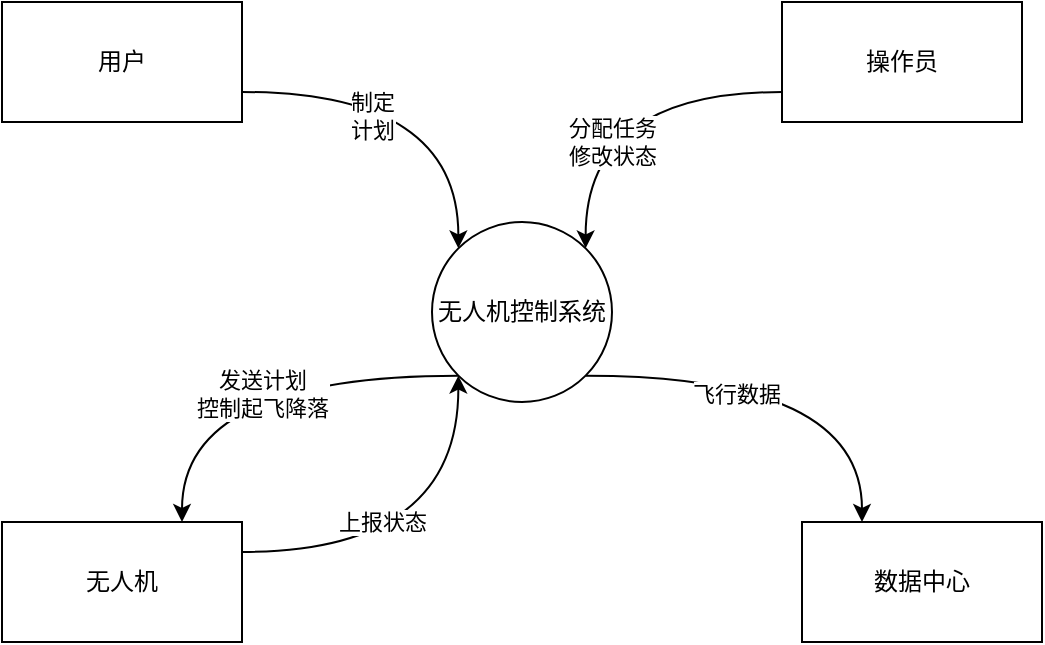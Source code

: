 <mxfile version="21.2.9" type="github">
  <diagram id="R2lEEEUBdFMjLlhIrx00" name="Page-1">
    <mxGraphModel dx="1505" dy="829" grid="1" gridSize="10" guides="1" tooltips="1" connect="1" arrows="1" fold="1" page="1" pageScale="1" pageWidth="850" pageHeight="1100" math="0" shadow="0" extFonts="Permanent Marker^https://fonts.googleapis.com/css?family=Permanent+Marker">
      <root>
        <mxCell id="0" />
        <mxCell id="1" parent="0" />
        <mxCell id="xvkgQrIf-qjmkDvSw3I_-27" style="edgeStyle=orthogonalEdgeStyle;curved=1;rounded=0;orthogonalLoop=1;jettySize=auto;html=1;exitX=1;exitY=0.75;exitDx=0;exitDy=0;entryX=0;entryY=0;entryDx=0;entryDy=0;" edge="1" parent="1" source="xvkgQrIf-qjmkDvSw3I_-1" target="xvkgQrIf-qjmkDvSw3I_-6">
          <mxGeometry relative="1" as="geometry" />
        </mxCell>
        <mxCell id="xvkgQrIf-qjmkDvSw3I_-37" value="制定&lt;br&gt;计划" style="edgeLabel;html=1;align=center;verticalAlign=middle;resizable=0;points=[];" vertex="1" connectable="0" parent="xvkgQrIf-qjmkDvSw3I_-27">
          <mxGeometry x="-0.302" y="-12" relative="1" as="geometry">
            <mxPoint as="offset" />
          </mxGeometry>
        </mxCell>
        <mxCell id="xvkgQrIf-qjmkDvSw3I_-1" value="用户" style="rounded=0;whiteSpace=wrap;html=1;" vertex="1" parent="1">
          <mxGeometry x="120" y="280" width="120" height="60" as="geometry" />
        </mxCell>
        <mxCell id="xvkgQrIf-qjmkDvSw3I_-32" style="edgeStyle=orthogonalEdgeStyle;curved=1;rounded=0;orthogonalLoop=1;jettySize=auto;html=1;exitX=1;exitY=0.25;exitDx=0;exitDy=0;entryX=0;entryY=1;entryDx=0;entryDy=0;" edge="1" parent="1" source="xvkgQrIf-qjmkDvSw3I_-3" target="xvkgQrIf-qjmkDvSw3I_-6">
          <mxGeometry relative="1" as="geometry" />
        </mxCell>
        <mxCell id="xvkgQrIf-qjmkDvSw3I_-38" value="上报状态" style="edgeLabel;html=1;align=center;verticalAlign=middle;resizable=0;points=[];" vertex="1" connectable="0" parent="xvkgQrIf-qjmkDvSw3I_-32">
          <mxGeometry x="-0.287" y="15" relative="1" as="geometry">
            <mxPoint as="offset" />
          </mxGeometry>
        </mxCell>
        <mxCell id="xvkgQrIf-qjmkDvSw3I_-3" value="无人机" style="rounded=0;whiteSpace=wrap;html=1;" vertex="1" parent="1">
          <mxGeometry x="120" y="540" width="120" height="60" as="geometry" />
        </mxCell>
        <mxCell id="xvkgQrIf-qjmkDvSw3I_-4" value="数据中心" style="rounded=0;whiteSpace=wrap;html=1;" vertex="1" parent="1">
          <mxGeometry x="520" y="540" width="120" height="60" as="geometry" />
        </mxCell>
        <mxCell id="xvkgQrIf-qjmkDvSw3I_-30" style="edgeStyle=orthogonalEdgeStyle;curved=1;rounded=0;orthogonalLoop=1;jettySize=auto;html=1;exitX=0;exitY=0.75;exitDx=0;exitDy=0;entryX=1;entryY=0;entryDx=0;entryDy=0;" edge="1" parent="1" source="xvkgQrIf-qjmkDvSw3I_-5" target="xvkgQrIf-qjmkDvSw3I_-6">
          <mxGeometry relative="1" as="geometry" />
        </mxCell>
        <mxCell id="xvkgQrIf-qjmkDvSw3I_-39" value="分配任务&lt;br&gt;修改状态" style="edgeLabel;html=1;align=center;verticalAlign=middle;resizable=0;points=[];" vertex="1" connectable="0" parent="xvkgQrIf-qjmkDvSw3I_-30">
          <mxGeometry x="-0.184" y="12" relative="1" as="geometry">
            <mxPoint x="-13" y="13" as="offset" />
          </mxGeometry>
        </mxCell>
        <mxCell id="xvkgQrIf-qjmkDvSw3I_-5" value="操作员" style="rounded=0;whiteSpace=wrap;html=1;" vertex="1" parent="1">
          <mxGeometry x="510" y="280" width="120" height="60" as="geometry" />
        </mxCell>
        <mxCell id="xvkgQrIf-qjmkDvSw3I_-31" style="edgeStyle=orthogonalEdgeStyle;curved=1;rounded=0;orthogonalLoop=1;jettySize=auto;html=1;exitX=0;exitY=1;exitDx=0;exitDy=0;entryX=0.75;entryY=0;entryDx=0;entryDy=0;" edge="1" parent="1" source="xvkgQrIf-qjmkDvSw3I_-6" target="xvkgQrIf-qjmkDvSw3I_-3">
          <mxGeometry relative="1" as="geometry" />
        </mxCell>
        <mxCell id="xvkgQrIf-qjmkDvSw3I_-36" value="发送计划&lt;br&gt;控制起飞降落" style="edgeLabel;html=1;align=center;verticalAlign=middle;resizable=0;points=[];" vertex="1" connectable="0" parent="xvkgQrIf-qjmkDvSw3I_-31">
          <mxGeometry x="-0.071" y="9" relative="1" as="geometry">
            <mxPoint as="offset" />
          </mxGeometry>
        </mxCell>
        <mxCell id="xvkgQrIf-qjmkDvSw3I_-33" style="edgeStyle=orthogonalEdgeStyle;curved=1;rounded=0;orthogonalLoop=1;jettySize=auto;html=1;exitX=1;exitY=1;exitDx=0;exitDy=0;entryX=0.25;entryY=0;entryDx=0;entryDy=0;" edge="1" parent="1" source="xvkgQrIf-qjmkDvSw3I_-6" target="xvkgQrIf-qjmkDvSw3I_-4">
          <mxGeometry relative="1" as="geometry" />
        </mxCell>
        <mxCell id="xvkgQrIf-qjmkDvSw3I_-40" value="飞行数据" style="edgeLabel;html=1;align=center;verticalAlign=middle;resizable=0;points=[];" vertex="1" connectable="0" parent="xvkgQrIf-qjmkDvSw3I_-33">
          <mxGeometry x="-0.289" y="-9" relative="1" as="geometry">
            <mxPoint as="offset" />
          </mxGeometry>
        </mxCell>
        <mxCell id="xvkgQrIf-qjmkDvSw3I_-6" value="无人机控制系统" style="ellipse;whiteSpace=wrap;html=1;aspect=fixed;" vertex="1" parent="1">
          <mxGeometry x="335" y="390" width="90" height="90" as="geometry" />
        </mxCell>
      </root>
    </mxGraphModel>
  </diagram>
</mxfile>
